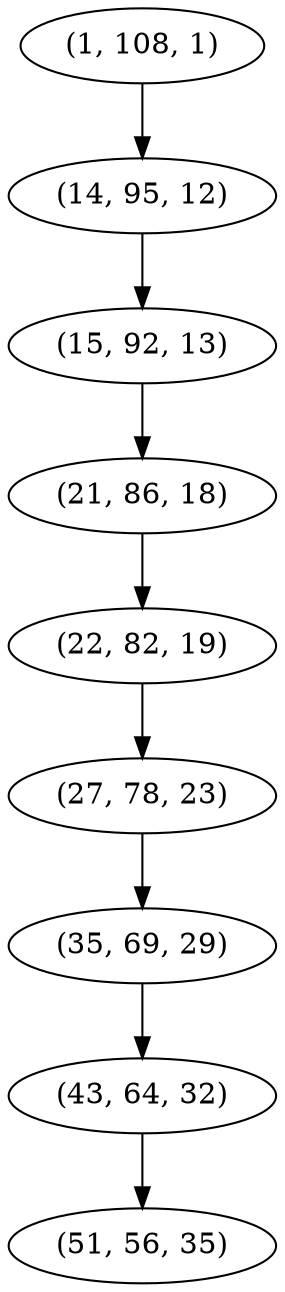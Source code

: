 digraph tree {
    "(1, 108, 1)";
    "(14, 95, 12)";
    "(15, 92, 13)";
    "(21, 86, 18)";
    "(22, 82, 19)";
    "(27, 78, 23)";
    "(35, 69, 29)";
    "(43, 64, 32)";
    "(51, 56, 35)";
    "(1, 108, 1)" -> "(14, 95, 12)";
    "(14, 95, 12)" -> "(15, 92, 13)";
    "(15, 92, 13)" -> "(21, 86, 18)";
    "(21, 86, 18)" -> "(22, 82, 19)";
    "(22, 82, 19)" -> "(27, 78, 23)";
    "(27, 78, 23)" -> "(35, 69, 29)";
    "(35, 69, 29)" -> "(43, 64, 32)";
    "(43, 64, 32)" -> "(51, 56, 35)";
}
